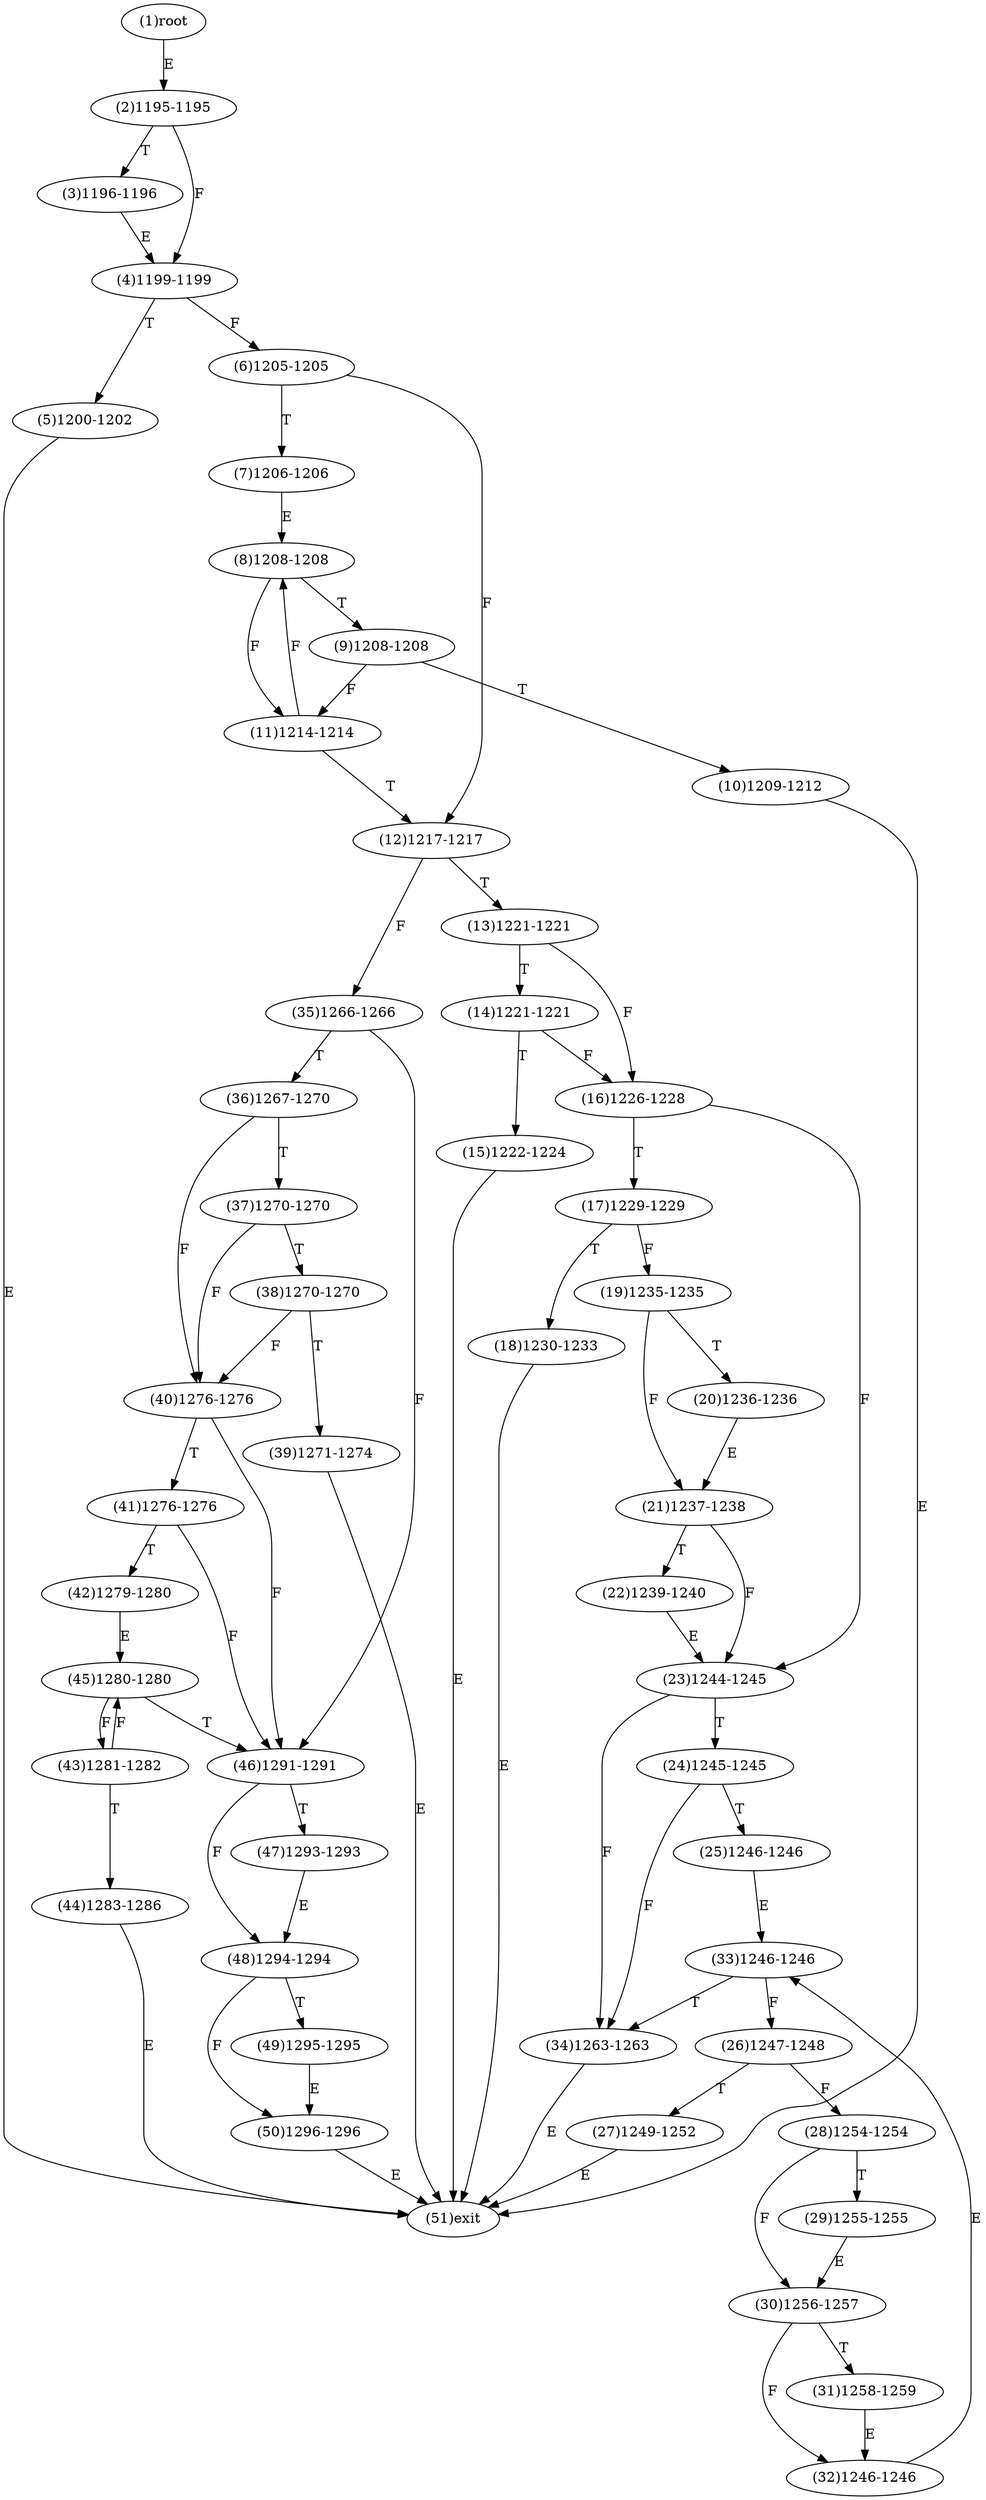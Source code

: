 digraph "" { 
1[ label="(1)root"];
2[ label="(2)1195-1195"];
3[ label="(3)1196-1196"];
4[ label="(4)1199-1199"];
5[ label="(5)1200-1202"];
6[ label="(6)1205-1205"];
7[ label="(7)1206-1206"];
8[ label="(8)1208-1208"];
9[ label="(9)1208-1208"];
10[ label="(10)1209-1212"];
11[ label="(11)1214-1214"];
12[ label="(12)1217-1217"];
13[ label="(13)1221-1221"];
14[ label="(14)1221-1221"];
15[ label="(15)1222-1224"];
17[ label="(17)1229-1229"];
16[ label="(16)1226-1228"];
19[ label="(19)1235-1235"];
18[ label="(18)1230-1233"];
21[ label="(21)1237-1238"];
20[ label="(20)1236-1236"];
23[ label="(23)1244-1245"];
22[ label="(22)1239-1240"];
25[ label="(25)1246-1246"];
24[ label="(24)1245-1245"];
27[ label="(27)1249-1252"];
26[ label="(26)1247-1248"];
29[ label="(29)1255-1255"];
28[ label="(28)1254-1254"];
31[ label="(31)1258-1259"];
30[ label="(30)1256-1257"];
34[ label="(34)1263-1263"];
35[ label="(35)1266-1266"];
32[ label="(32)1246-1246"];
33[ label="(33)1246-1246"];
38[ label="(38)1270-1270"];
39[ label="(39)1271-1274"];
36[ label="(36)1267-1270"];
37[ label="(37)1270-1270"];
42[ label="(42)1279-1280"];
43[ label="(43)1281-1282"];
40[ label="(40)1276-1276"];
41[ label="(41)1276-1276"];
46[ label="(46)1291-1291"];
47[ label="(47)1293-1293"];
44[ label="(44)1283-1286"];
45[ label="(45)1280-1280"];
51[ label="(51)exit"];
50[ label="(50)1296-1296"];
49[ label="(49)1295-1295"];
48[ label="(48)1294-1294"];
1->2[ label="E"];
2->4[ label="F"];
2->3[ label="T"];
3->4[ label="E"];
4->6[ label="F"];
4->5[ label="T"];
5->51[ label="E"];
6->12[ label="F"];
6->7[ label="T"];
7->8[ label="E"];
8->11[ label="F"];
8->9[ label="T"];
9->11[ label="F"];
9->10[ label="T"];
10->51[ label="E"];
11->8[ label="F"];
11->12[ label="T"];
12->35[ label="F"];
12->13[ label="T"];
13->16[ label="F"];
13->14[ label="T"];
14->16[ label="F"];
14->15[ label="T"];
15->51[ label="E"];
16->23[ label="F"];
16->17[ label="T"];
17->19[ label="F"];
17->18[ label="T"];
18->51[ label="E"];
19->21[ label="F"];
19->20[ label="T"];
20->21[ label="E"];
21->23[ label="F"];
21->22[ label="T"];
22->23[ label="E"];
23->34[ label="F"];
23->24[ label="T"];
24->34[ label="F"];
24->25[ label="T"];
25->33[ label="E"];
26->28[ label="F"];
26->27[ label="T"];
27->51[ label="E"];
28->30[ label="F"];
28->29[ label="T"];
29->30[ label="E"];
30->32[ label="F"];
30->31[ label="T"];
31->32[ label="E"];
32->33[ label="E"];
33->26[ label="F"];
33->34[ label="T"];
34->51[ label="E"];
35->46[ label="F"];
35->36[ label="T"];
36->40[ label="F"];
36->37[ label="T"];
37->40[ label="F"];
37->38[ label="T"];
38->40[ label="F"];
38->39[ label="T"];
39->51[ label="E"];
40->46[ label="F"];
40->41[ label="T"];
41->46[ label="F"];
41->42[ label="T"];
42->45[ label="E"];
43->45[ label="F"];
43->44[ label="T"];
44->51[ label="E"];
45->43[ label="F"];
45->46[ label="T"];
46->48[ label="F"];
46->47[ label="T"];
47->48[ label="E"];
48->50[ label="F"];
48->49[ label="T"];
49->50[ label="E"];
50->51[ label="E"];
}